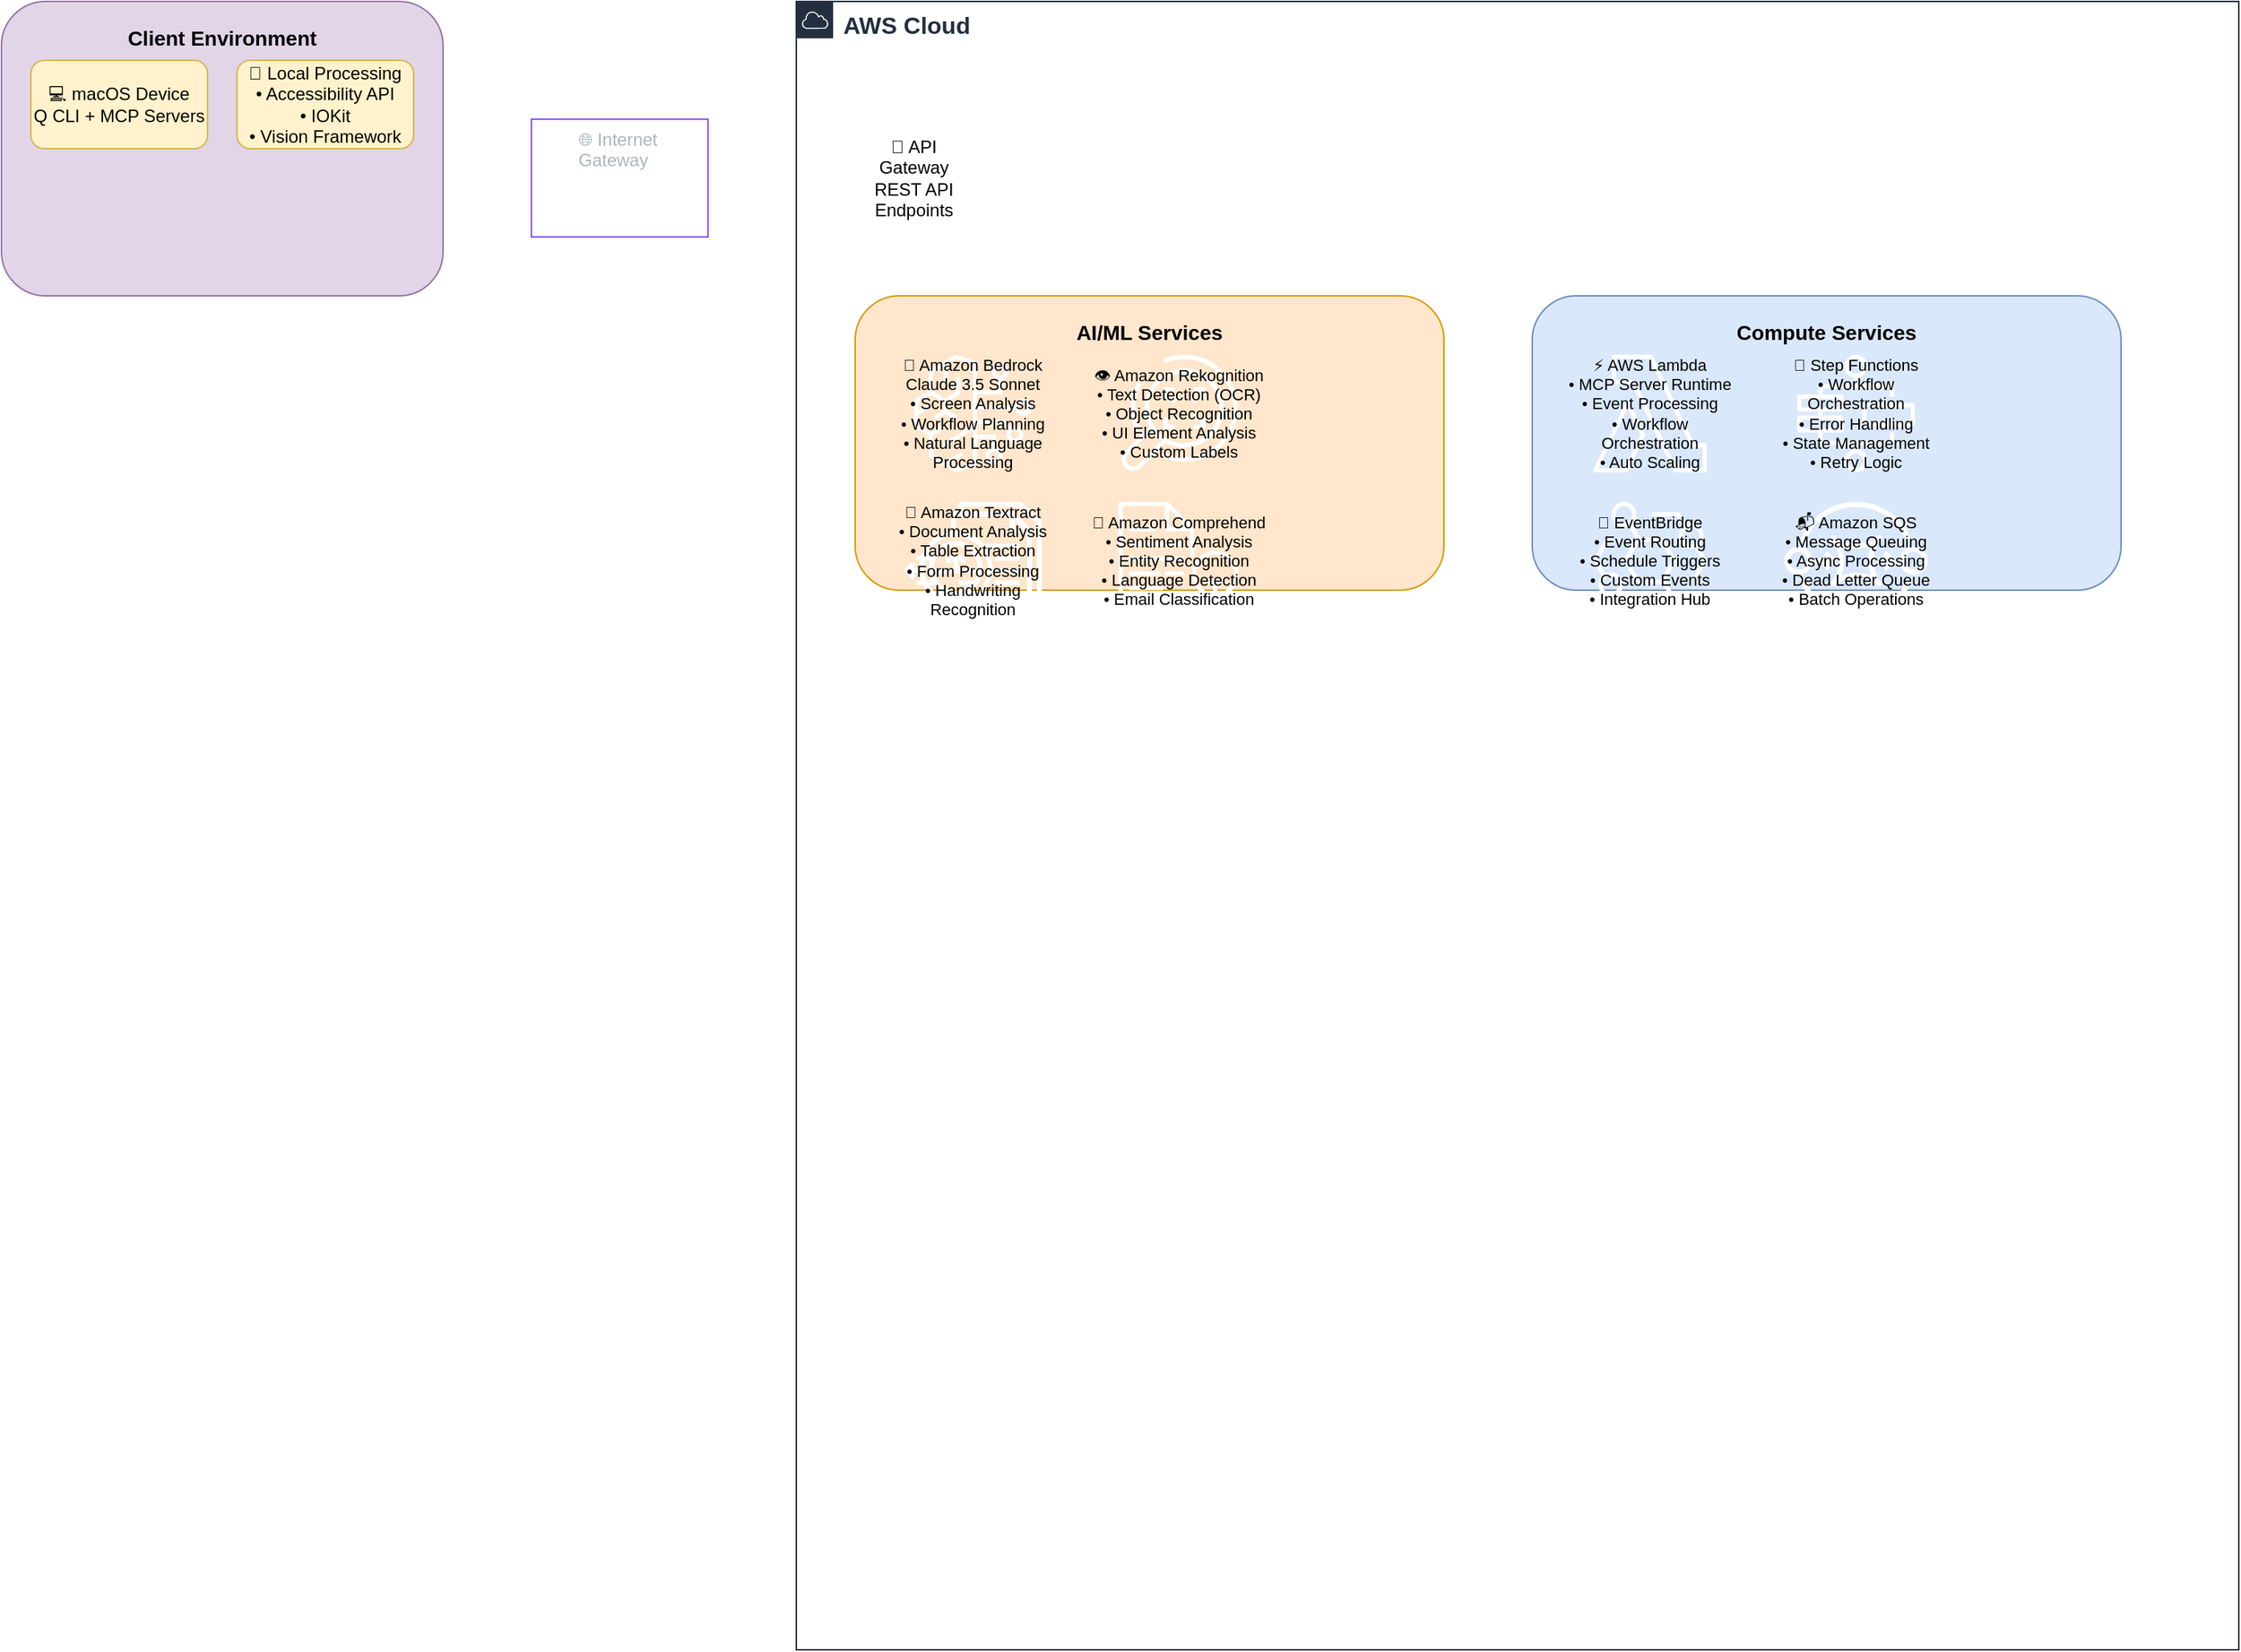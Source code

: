 <mxfile version="24.7.17">
  <diagram name="AWS Infrastructure Detailed" id="aws-infrastructure-detailed">
    <mxGraphModel dx="1600" dy="900" grid="1" gridSize="10" guides="1" tooltips="1" connect="1" arrows="1" fold="1" page="1" pageScale="1" pageWidth="1600" pageHeight="1200" math="0" shadow="0">
      <root>
        <mxCell id="0" />
        <mxCell id="1" parent="0" />
        
        <!-- User/Client Side -->
        <mxCell id="client-zone" value="Client Environment" style="rounded=1;whiteSpace=wrap;html=1;fillColor=#e1d5e7;strokeColor=#9673a6;fontSize=14;fontStyle=1;verticalAlign=top;spacingTop=10;" vertex="1" parent="1">
          <mxGeometry x="40" y="40" width="300" height="200" as="geometry" />
        </mxCell>
        
        <mxCell id="macos-device" value="💻 macOS Device&#xa;Q CLI + MCP Servers" style="rounded=1;whiteSpace=wrap;html=1;fillColor=#fff2cc;strokeColor=#d6b656;" vertex="1" parent="1">
          <mxGeometry x="60" y="80" width="120" height="60" as="geometry" />
        </mxCell>
        
        <mxCell id="local-processing" value="🔧 Local Processing&#xa;• Accessibility API&#xa;• IOKit&#xa;• Vision Framework" style="rounded=1;whiteSpace=wrap;html=1;fillColor=#fff2cc;strokeColor=#d6b656;" vertex="1" parent="1">
          <mxGeometry x="200" y="80" width="120" height="60" as="geometry" />
        </mxCell>
        
        <!-- Internet Gateway -->
        <mxCell id="internet-gateway" value="🌐 Internet Gateway" style="sketch=0;points=[[0,0,0],[0.25,0,0],[0.5,0,0],[0.75,0,0],[1,0,0],[0,1,0],[0.25,1,0],[0.5,1,0],[0.75,1,0],[1,1,0]];outlineConnect=0;gradientColor=none;html=1;whiteSpace=wrap;fontSize=12;fontStyle=0;container=1;pointerEvents=0;collapsible=0;recursiveResize=0;shape=mxgraph.aws4.group;grIcon=mxgraph.aws4.group_internet_gateway;strokeColor=#8C4FFF;fillColor=none;verticalAlign=top;align=left;spacingLeft=30;fontColor=#AAB7B8;dashed=0;" vertex="1" parent="1">
          <mxGeometry x="400" y="120" width="120" height="80" as="geometry" />
        </mxCell>
        
        <!-- AWS Cloud -->
        <mxCell id="aws-cloud" value="AWS Cloud" style="sketch=0;outlineConnect=0;gradientColor=none;html=1;whiteSpace=wrap;fontSize=16;fontStyle=1;shape=mxgraph.aws4.group;grIcon=mxgraph.aws4.group_aws_cloud;strokeColor=#232F3E;fillColor=none;verticalAlign=top;align=left;spacingLeft=30;fontColor=#232F3E;dashed=0;" vertex="1" parent="1">
          <mxGeometry x="580" y="40" width="980" height="1120" as="geometry" />
        </mxCell>
        
        <!-- API Gateway -->
        <mxCell id="api-gateway" value="🚪 API Gateway&#xa;REST API Endpoints" style="sketch=0;points=[[0,0,0],[0.25,0,0],[0.5,0,0],[0.75,0,0],[1,0,0],[0,1,0],[0.25,1,0],[0.5,1,0],[0.75,1,0],[1,1,0]];outlineConnect=0;gradientColor=none;html=1;whiteSpace=wrap;fontSize=12;fontStyle=0;container=1;pointerEvents=0;collapsible=0;recursiveResize=0;shape=mxgraph.aws4.api_gateway;" vertex="1" parent="1">
          <mxGeometry x="620" y="120" width="80" height="80" as="geometry" />
        </mxCell>
        
        <!-- AI/ML Services Zone -->
        <mxCell id="ai-ml-zone" value="AI/ML Services" style="rounded=1;whiteSpace=wrap;html=1;fillColor=#ffe6cc;strokeColor=#d79b00;fontSize=14;fontStyle=1;verticalAlign=top;spacingTop=10;" vertex="1" parent="1">
          <mxGeometry x="620" y="240" width="400" height="200" as="geometry" />
        </mxCell>
        
        <mxCell id="bedrock" value="🤖 Amazon Bedrock&#xa;Claude 3.5 Sonnet&#xa;• Screen Analysis&#xa;• Workflow Planning&#xa;• Natural Language Processing" style="sketch=0;points=[[0,0,0],[0.25,0,0],[0.5,0,0],[0.75,0,0],[1,0,0],[0,1,0],[0.25,1,0],[0.5,1,0],[0.75,1,0],[1,1,0]];outlineConnect=0;gradientColor=none;html=1;whiteSpace=wrap;fontSize=11;fontStyle=0;container=1;pointerEvents=0;collapsible=0;recursiveResize=0;shape=mxgraph.aws4.bedrock;" vertex="1" parent="1">
          <mxGeometry x="640" y="280" width="120" height="80" as="geometry" />
        </mxCell>
        
        <mxCell id="rekognition" value="👁️ Amazon Rekognition&#xa;• Text Detection (OCR)&#xa;• Object Recognition&#xa;• UI Element Analysis&#xa;• Custom Labels" style="sketch=0;points=[[0,0,0],[0.25,0,0],[0.5,0,0],[0.75,0,0],[1,0,0],[0,1,0],[0.25,1,0],[0.5,1,0],[0.75,1,0],[1,1,0]];outlineConnect=0;gradientColor=none;html=1;whiteSpace=wrap;fontSize=11;fontStyle=0;container=1;pointerEvents=0;collapsible=0;recursiveResize=0;shape=mxgraph.aws4.rekognition;" vertex="1" parent="1">
          <mxGeometry x="780" y="280" width="120" height="80" as="geometry" />
        </mxCell>
        
        <mxCell id="textract" value="📄 Amazon Textract&#xa;• Document Analysis&#xa;• Table Extraction&#xa;• Form Processing&#xa;• Handwriting Recognition" style="sketch=0;points=[[0,0,0],[0.25,0,0],[0.5,0,0],[0.75,0,0],[1,0,0],[0,1,0],[0.25,1,0],[0.5,1,0],[0.75,1,0],[1,1,0]];outlineConnect=0;gradientColor=none;html=1;whiteSpace=wrap;fontSize=11;fontStyle=0;container=1;pointerEvents=0;collapsible=0;recursiveResize=0;shape=mxgraph.aws4.textract;" vertex="1" parent="1">
          <mxGeometry x="640" y="380" width="120" height="80" as="geometry" />
        </mxCell>
        
        <mxCell id="comprehend" value="🧠 Amazon Comprehend&#xa;• Sentiment Analysis&#xa;• Entity Recognition&#xa;• Language Detection&#xa;• Email Classification" style="sketch=0;points=[[0,0,0],[0.25,0,0],[0.5,0,0],[0.75,0,0],[1,0,0],[0,1,0],[0.25,1,0],[0.5,1,0],[0.75,1,0],[1,1,0]];outlineConnect=0;gradientColor=0;html=1;whiteSpace=wrap;fontSize=11;fontStyle=0;container=1;pointerEvents=0;collapsible=0;recursiveResize=0;shape=mxgraph.aws4.comprehend;" vertex="1" parent="1">
          <mxGeometry x="780" y="380" width="120" height="80" as="geometry" />
        </mxCell>
        
        <!-- Compute Services Zone -->
        <mxCell id="compute-zone" value="Compute Services" style="rounded=1;whiteSpace=wrap;html=1;fillColor=#dae8fc;strokeColor=#6c8ebf;fontSize=14;fontStyle=1;verticalAlign=top;spacingTop=10;" vertex="1" parent="1">
          <mxGeometry x="1080" y="240" width="400" height="200" as="geometry" />
        </mxCell>
        
        <mxCell id="lambda" value="⚡ AWS Lambda&#xa;• MCP Server Runtime&#xa;• Event Processing&#xa;• Workflow Orchestration&#xa;• Auto Scaling" style="sketch=0;points=[[0,0,0],[0.25,0,0],[0.5,0,0],[0.75,0,0],[1,0,0],[0,1,0],[0.25,1,0],[0.5,1,0],[0.75,1,0],[1,1,0]];outlineConnect=0;gradientColor=none;html=1;whiteSpace=wrap;fontSize=11;fontStyle=0;container=1;pointerEvents=0;collapsible=0;recursiveResize=0;shape=mxgraph.aws4.lambda;" vertex="1" parent="1">
          <mxGeometry x="1100" y="280" width="120" height="80" as="geometry" />
        </mxCell>
        
        <mxCell id="step-functions" value="🔄 Step Functions&#xa;• Workflow Orchestration&#xa;• Error Handling&#xa;• State Management&#xa;• Retry Logic" style="sketch=0;points=[[0,0,0],[0.25,0,0],[0.5,0,0],[0.75,0,0],[1,0,0],[0,1,0],[0.25,1,0],[0.5,1,0],[0.75,1,0],[1,1,0]];outlineConnect=0;gradientColor=none;html=1;whiteSpace=wrap;fontSize=11;fontStyle=0;container=1;pointerEvents=0;collapsible=0;recursiveResize=0;shape=mxgraph.aws4.step_functions;" vertex="1" parent="1">
          <mxGeometry x="1240" y="280" width="120" height="80" as="geometry" />
        </mxCell>
        
        <mxCell id="eventbridge" value="📡 EventBridge&#xa;• Event Routing&#xa;• Schedule Triggers&#xa;• Custom Events&#xa;• Integration Hub" style="sketch=0;points=[[0,0,0],[0.25,0,0],[0.5,0,0],[0.75,0,0],[1,0,0],[0,1,0],[0.25,1,0],[0.5,1,0],[0.75,1,0],[1,1,0]];outlineConnect=0;gradientColor=none;html=1;whiteSpace=wrap;fontSize=11;fontStyle=0;container=1;pointerEvents=0;collapsible=0;recursiveResize=0;shape=mxgraph.aws4.eventbridge;" vertex="1" parent="1">
          <mxGeometry x="1100" y="380" width="120" height="80" as="geometry" />
        </mxCell>
        
        <mxCell id="sqs" value="📬 Amazon SQS&#xa;• Message Queuing&#xa;• Async Processing&#xa;• Dead Letter Queue&#xa;• Batch Operations" style="sketch=0;points=[[0,0,0],[0.25,0,0],[0.5,0,0],[0.75,0,0],[1,0,0],[0,1,0],[0.25,1,0],[0.5,1,0],[0.75,1,0],[1,1,0]];outlineConnect=0;gradientColor=none;html=1;whiteSpace=wrap;fontSize=11;fontStyle=0;container=1;pointerEvents=0;collapsible=0;recursiveResize=0;shape=mxgraph.aws4.sqs;" vertex="1" parent="1">
          <mxGeometry x="1240" y="380" width="120" height="80" as="geometry" />
        </mxCell>
      </root>
    </mxGraphModel>
  </diagram>
</mxfile>
